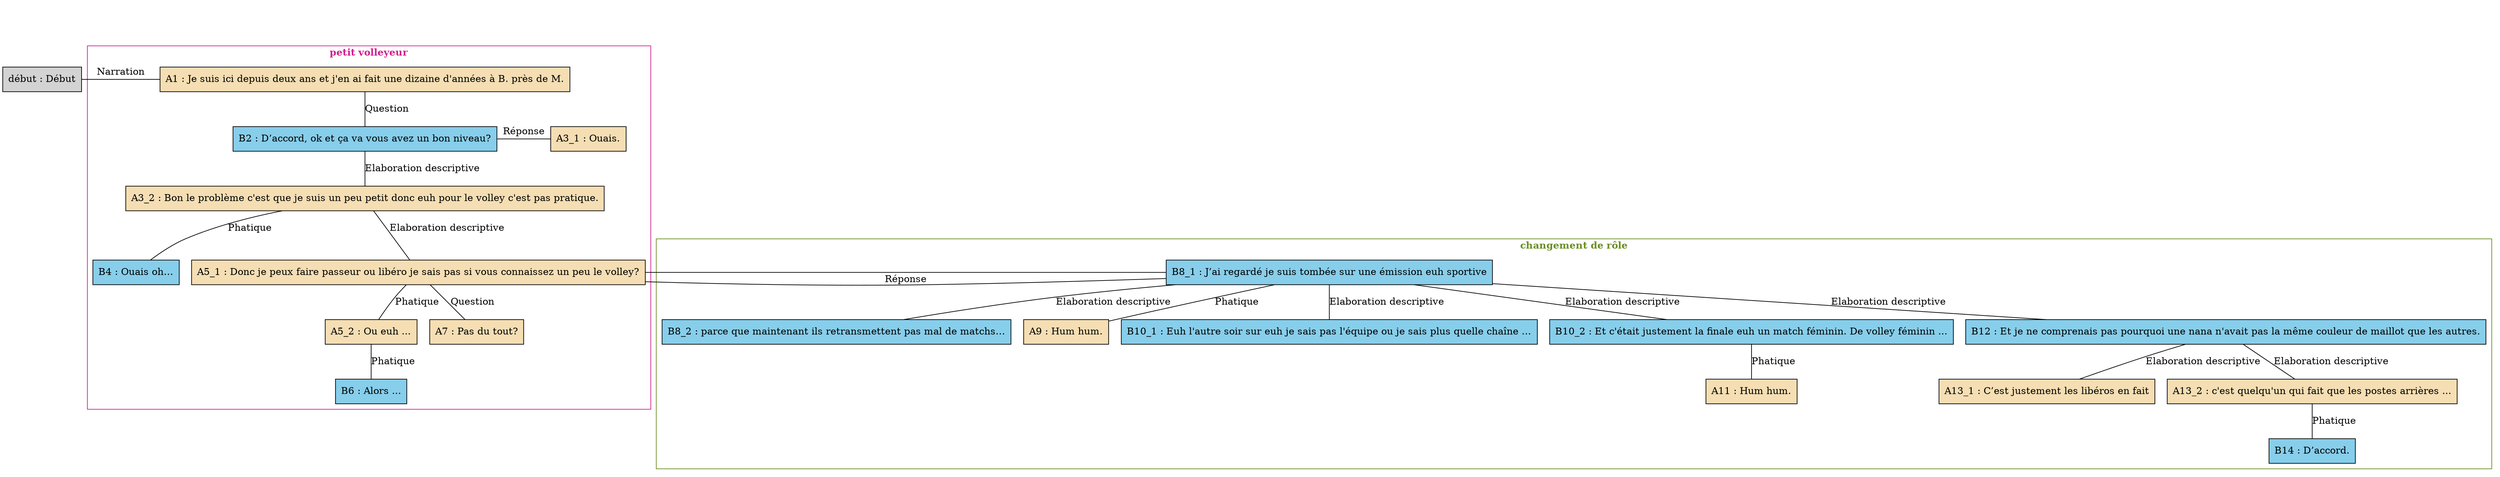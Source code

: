digraph "Volley_-_C04" {
	node [shape=box style=filled]
	newrank=true
	zero [style=invis]
	"début" [label="début : Début"]
	A1 [label="A1 : Je suis ici depuis deux ans et j'en ai fait une dizaine d'années à B. près de M." fillcolor=wheat]
	B2 [label="B2 : D’accord, ok et ça va vous avez un bon niveau?" fillcolor=skyblue]
	A3_1 [label="A3_1 : Ouais." fillcolor=wheat]
	A3_2 [label="A3_2 : Bon le problème c'est que je suis un peu petit donc euh pour le volley c'est pas pratique." fillcolor=wheat]
	B4 [label="B4 : Ouais oh…" fillcolor=skyblue]
	A5_1 [label="A5_1 : Donc je peux faire passeur ou libéro je sais pas si vous connaissez un peu le volley?" fillcolor=wheat]
	A5_2 [label="A5_2 : Ou euh ..." fillcolor=wheat]
	B6 [label="B6 : Alors ..." fillcolor=skyblue]
	A7 [label="A7 : Pas du tout?" fillcolor=wheat]
	B8_1 [label="B8_1 : J’ai regardé je suis tombée sur une émission euh sportive" fillcolor=skyblue]
	B8_2 [label="B8_2 : parce que maintenant ils retransmettent pas mal de matchs…" fillcolor=skyblue]
	A9 [label="A9 : Hum hum." fillcolor=wheat]
	B10_1 [label="B10_1 : Euh l'autre soir sur euh je sais pas l'équipe ou je sais plus quelle chaîne …" fillcolor=skyblue]
	B10_2 [label="B10_2 : Et c'était justement la finale euh un match féminin. De volley féminin ..." fillcolor=skyblue]
	A11 [label="A11 : Hum hum." fillcolor=wheat]
	B12 [label="B12 : Et je ne comprenais pas pourquoi une nana n'avait pas la même couleur de maillot que les autres." fillcolor=skyblue]
	A13_1 [label="A13_1 : C’est justement les libéros en fait" fillcolor=wheat]
	A13_2 [label="A13_2 : c'est quelqu'un qui fait que les postes arrières ..." fillcolor=wheat]
	B14 [label="B14 : D’accord." fillcolor=skyblue]
	zero -> "début" [label="" style=invis]
	zero -> A1 [style=invis weight=1]
	"début" -> A1 [label=Narration constraint=false dir=none]
	A1 -> B2 [label=Question dir=none weight=2]
	B2 -> A3_2 [label="Elaboration descriptive" dir=none weight=2]
	A3_2 -> B4 [label=Phatique dir=none weight=2]
	A1 -> A3_1 [style=invis weight=1]
	B2 -> A3_1 [label="Réponse" constraint=false dir=none]
	A3_2 -> A5_1 [label="Elaboration descriptive" dir=none weight=2]
	A5_1 -> A5_2 [label=Phatique dir=none weight=2]
	A5_2 -> B6 [label=Phatique dir=none weight=2]
	A5_1 -> A7 [label=Question dir=none weight=2]
	A3_2 -> B8_1 [style=invis weight=1]
	A5_1 -> B8_1 [label="Réponse" constraint=false dir=none]
	B8_1 -> B8_2 [label="Elaboration descriptive" dir=none weight=2]
	B8_1 -> A9 [label=Phatique dir=none weight=2]
	B8_1 -> B10_1 [label="Elaboration descriptive" dir=none weight=2]
	B8_1 -> B10_2 [label="Elaboration descriptive" dir=none weight=2]
	B10_2 -> A11 [label=Phatique dir=none weight=2]
	B8_1 -> B12 [label="Elaboration descriptive" dir=none weight=2]
	B12 -> A13_1 [label="Elaboration descriptive" dir=none weight=2]
	B12 -> A13_2 [label="Elaboration descriptive" dir=none weight=2]
	A13_2 -> B14 [label=Phatique dir=none weight=2]
	subgraph cluster_0 {
		label=<<B>petit volleyeur</B>>
		color=violetred
		fontcolor=violetred
		A1
		B2
		A3_1
		A3_2
		B4
		A5_1
		A5_2
		B6
		A7
	}
	subgraph cluster_1 {
		label=<<B>changement de rôle</B>>
		color=olivedrab
		fontcolor=olivedrab
		B8_1
		B8_2
		A9
		B10_1
		B10_2
		A11
		B12
		A13_1
		A13_2
		B14
	}
}
